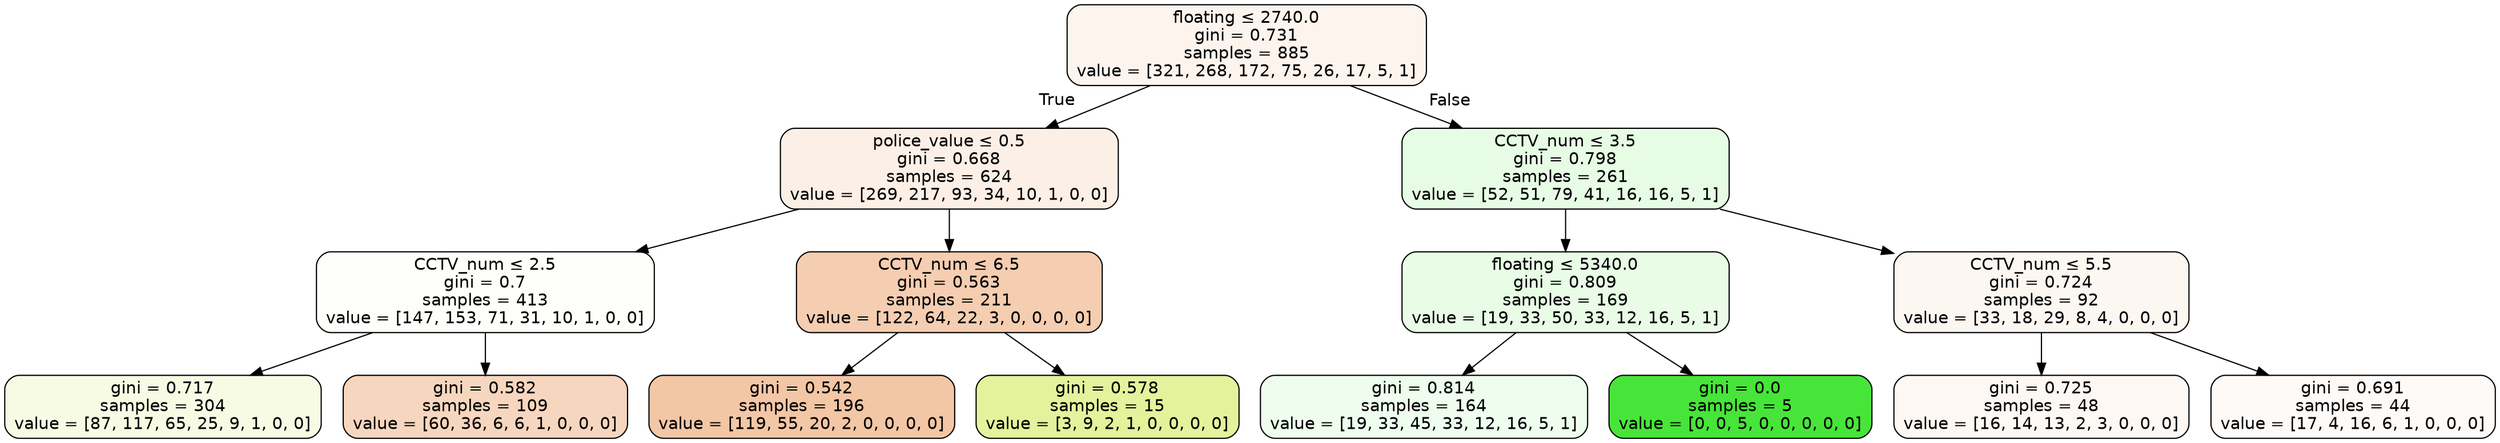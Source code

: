 digraph Tree {
node [shape=box, style="filled, rounded", color="black", fontname=helvetica] ;
edge [fontname=helvetica] ;
0 [label=<floating &le; 2740.0<br/>gini = 0.731<br/>samples = 885<br/>value = [321, 268, 172, 75, 26, 17, 5, 1]>, fillcolor="#fdf4ee"] ;
1 [label=<police_value &le; 0.5<br/>gini = 0.668<br/>samples = 624<br/>value = [269, 217, 93, 34, 10, 1, 0, 0]>, fillcolor="#fcefe6"] ;
0 -> 1 [labeldistance=2.5, labelangle=45, headlabel="True"] ;
2 [label=<CCTV_num &le; 2.5<br/>gini = 0.7<br/>samples = 413<br/>value = [147, 153, 71, 31, 10, 1, 0, 0]>, fillcolor="#fefefb"] ;
1 -> 2 ;
3 [label=<gini = 0.717<br/>samples = 304<br/>value = [87, 117, 65, 25, 9, 1, 0, 0]>, fillcolor="#f7fbe4"] ;
2 -> 3 ;
4 [label=<gini = 0.582<br/>samples = 109<br/>value = [60, 36, 6, 6, 1, 0, 0, 0]>, fillcolor="#f6d6be"] ;
2 -> 4 ;
5 [label=<CCTV_num &le; 6.5<br/>gini = 0.563<br/>samples = 211<br/>value = [122, 64, 22, 3, 0, 0, 0, 0]>, fillcolor="#f5cdb1"] ;
1 -> 5 ;
6 [label=<gini = 0.542<br/>samples = 196<br/>value = [119, 55, 20, 2, 0, 0, 0, 0]>, fillcolor="#f3c6a5"] ;
5 -> 6 ;
7 [label=<gini = 0.578<br/>samples = 15<br/>value = [3, 9, 2, 1, 0, 0, 0, 0]>, fillcolor="#e4f29c"] ;
5 -> 7 ;
8 [label=<CCTV_num &le; 3.5<br/>gini = 0.798<br/>samples = 261<br/>value = [52, 51, 79, 41, 16, 16, 5, 1]>, fillcolor="#e7fce5"] ;
0 -> 8 [labeldistance=2.5, labelangle=-45, headlabel="False"] ;
9 [label=<floating &le; 5340.0<br/>gini = 0.809<br/>samples = 169<br/>value = [19, 33, 50, 33, 12, 16, 5, 1]>, fillcolor="#e8fce6"] ;
8 -> 9 ;
10 [label=<gini = 0.814<br/>samples = 164<br/>value = [19, 33, 45, 33, 12, 16, 5, 1]>, fillcolor="#eefded"] ;
9 -> 10 ;
11 [label=<gini = 0.0<br/>samples = 5<br/>value = [0, 0, 5, 0, 0, 0, 0, 0]>, fillcolor="#47e539"] ;
9 -> 11 ;
12 [label=<CCTV_num &le; 5.5<br/>gini = 0.724<br/>samples = 92<br/>value = [33, 18, 29, 8, 4, 0, 0, 0]>, fillcolor="#fdf7f2"] ;
8 -> 12 ;
13 [label=<gini = 0.725<br/>samples = 48<br/>value = [16, 14, 13, 2, 3, 0, 0, 0]>, fillcolor="#fdf8f3"] ;
12 -> 13 ;
14 [label=<gini = 0.691<br/>samples = 44<br/>value = [17, 4, 16, 6, 1, 0, 0, 0]>, fillcolor="#fefaf8"] ;
12 -> 14 ;
}